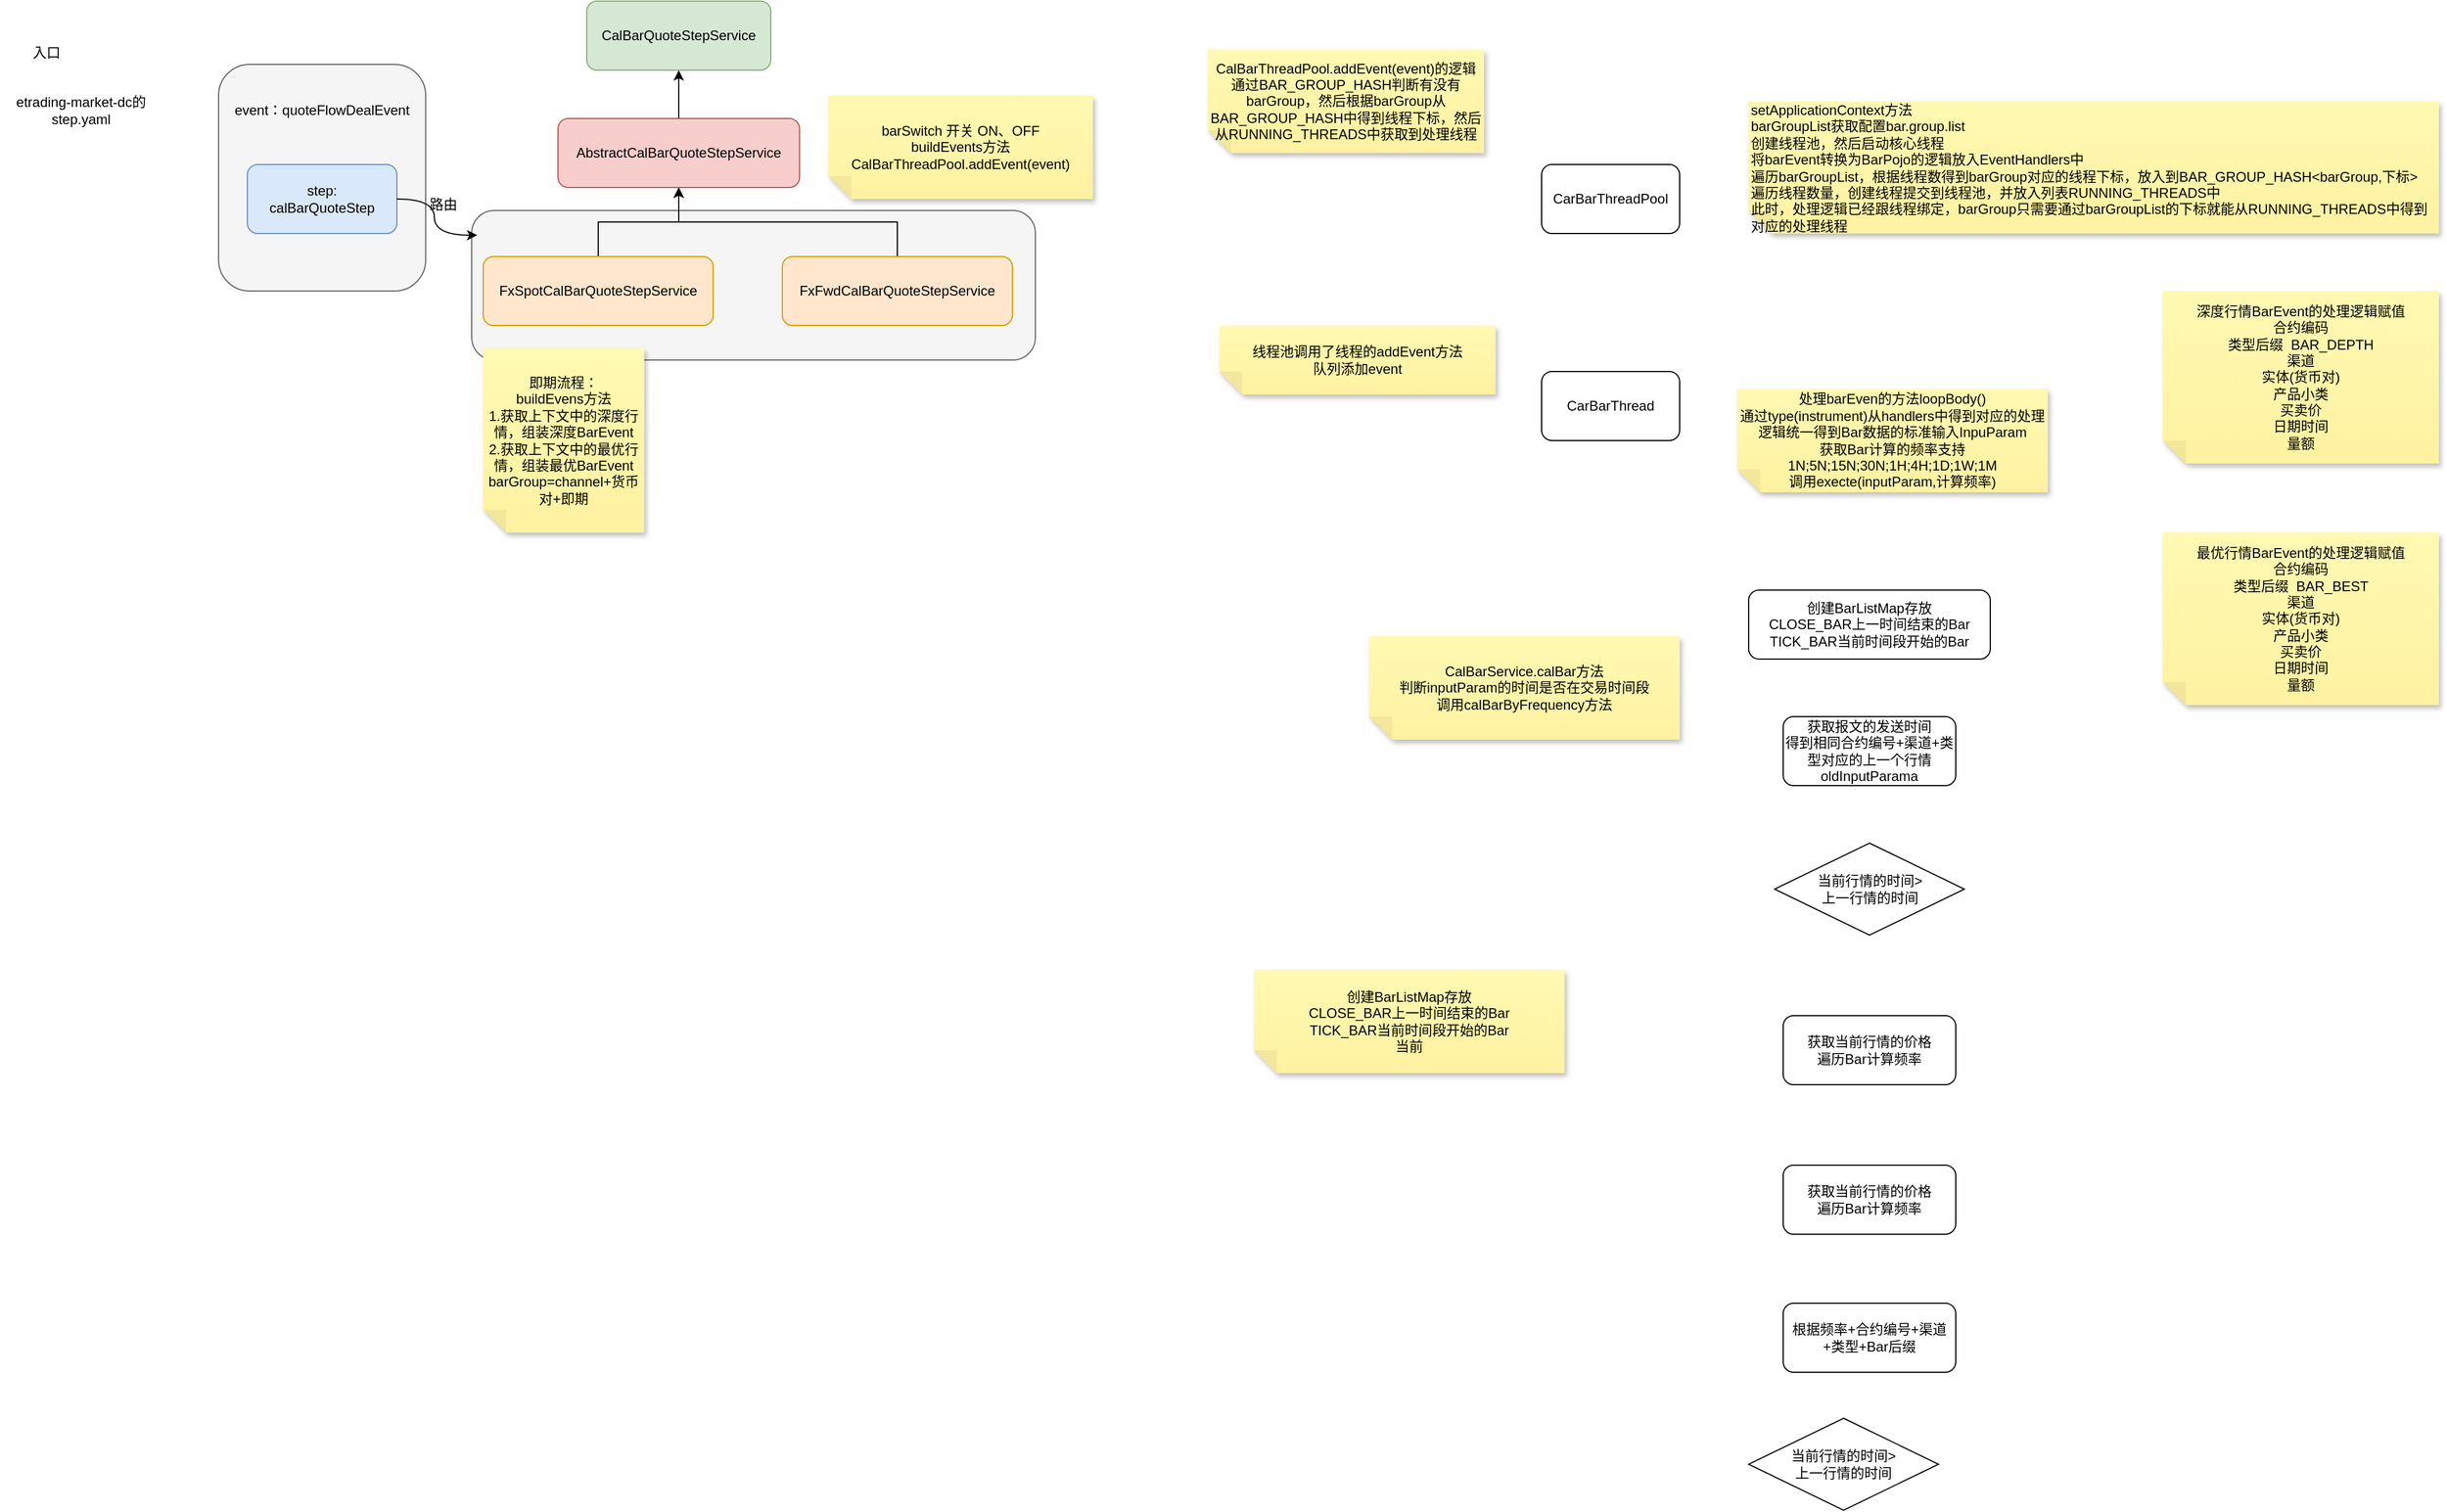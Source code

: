 <mxfile version="28.1.1">
  <diagram name="第 1 页" id="F5nD6UQnpaVINqH5NKiG">
    <mxGraphModel dx="1034" dy="666" grid="1" gridSize="10" guides="1" tooltips="1" connect="1" arrows="1" fold="1" page="1" pageScale="1" pageWidth="3300" pageHeight="4681" math="0" shadow="0">
      <root>
        <mxCell id="0" />
        <mxCell id="1" parent="0" />
        <mxCell id="ihLa-Vwcj29g1kC6fMQ9-13" value="" style="rounded=1;whiteSpace=wrap;html=1;fillColor=#f5f5f5;fontColor=#333333;strokeColor=#666666;" vertex="1" parent="1">
          <mxGeometry x="550" y="220" width="490" height="130" as="geometry" />
        </mxCell>
        <mxCell id="ihLa-Vwcj29g1kC6fMQ9-1" value="入口" style="text;html=1;align=center;verticalAlign=middle;resizable=0;points=[];autosize=1;strokeColor=none;fillColor=none;" vertex="1" parent="1">
          <mxGeometry x="155" y="68" width="50" height="30" as="geometry" />
        </mxCell>
        <mxCell id="ihLa-Vwcj29g1kC6fMQ9-2" value="etrading-market-dc的&lt;div&gt;step.yaml&lt;/div&gt;" style="text;html=1;align=center;verticalAlign=middle;resizable=0;points=[];autosize=1;strokeColor=none;fillColor=none;" vertex="1" parent="1">
          <mxGeometry x="140" y="113" width="140" height="40" as="geometry" />
        </mxCell>
        <mxCell id="ihLa-Vwcj29g1kC6fMQ9-3" value="" style="rounded=1;whiteSpace=wrap;html=1;fillColor=#f5f5f5;fontColor=#333333;strokeColor=#666666;" vertex="1" parent="1">
          <mxGeometry x="330" y="93" width="180" height="197" as="geometry" />
        </mxCell>
        <mxCell id="ihLa-Vwcj29g1kC6fMQ9-4" value="step:&lt;div&gt;calBarQuoteStep&lt;/div&gt;" style="rounded=1;whiteSpace=wrap;html=1;fillColor=#dae8fc;strokeColor=#6c8ebf;" vertex="1" parent="1">
          <mxGeometry x="355" y="180" width="130" height="60" as="geometry" />
        </mxCell>
        <mxCell id="ihLa-Vwcj29g1kC6fMQ9-5" value="event：quoteFlowDealEvent" style="text;html=1;align=center;verticalAlign=middle;whiteSpace=wrap;rounded=0;" vertex="1" parent="1">
          <mxGeometry x="340" y="118" width="160" height="30" as="geometry" />
        </mxCell>
        <mxCell id="ihLa-Vwcj29g1kC6fMQ9-20" value="" style="edgeStyle=orthogonalEdgeStyle;rounded=0;orthogonalLoop=1;jettySize=auto;html=1;" edge="1" parent="1" source="ihLa-Vwcj29g1kC6fMQ9-6" target="ihLa-Vwcj29g1kC6fMQ9-19">
          <mxGeometry relative="1" as="geometry" />
        </mxCell>
        <mxCell id="ihLa-Vwcj29g1kC6fMQ9-6" value="AbstractCalBarQuoteStepService" style="rounded=1;whiteSpace=wrap;html=1;fillColor=#f8cecc;strokeColor=#b85450;" vertex="1" parent="1">
          <mxGeometry x="625" y="140" width="210" height="60" as="geometry" />
        </mxCell>
        <mxCell id="ihLa-Vwcj29g1kC6fMQ9-8" value="路由" style="text;html=1;align=center;verticalAlign=middle;resizable=0;points=[];autosize=1;strokeColor=none;fillColor=none;" vertex="1" parent="1">
          <mxGeometry x="500" y="200" width="50" height="30" as="geometry" />
        </mxCell>
        <mxCell id="ihLa-Vwcj29g1kC6fMQ9-10" value="" style="edgeStyle=orthogonalEdgeStyle;rounded=0;orthogonalLoop=1;jettySize=auto;html=1;" edge="1" parent="1" source="ihLa-Vwcj29g1kC6fMQ9-9" target="ihLa-Vwcj29g1kC6fMQ9-6">
          <mxGeometry relative="1" as="geometry" />
        </mxCell>
        <mxCell id="ihLa-Vwcj29g1kC6fMQ9-9" value="FxSpotCalBarQuoteStepService" style="rounded=1;whiteSpace=wrap;html=1;fillColor=#ffe6cc;strokeColor=#d79b00;" vertex="1" parent="1">
          <mxGeometry x="560" y="260" width="200" height="60" as="geometry" />
        </mxCell>
        <mxCell id="ihLa-Vwcj29g1kC6fMQ9-15" style="edgeStyle=orthogonalEdgeStyle;rounded=0;orthogonalLoop=1;jettySize=auto;html=1;entryX=0.5;entryY=1;entryDx=0;entryDy=0;" edge="1" parent="1" source="ihLa-Vwcj29g1kC6fMQ9-11" target="ihLa-Vwcj29g1kC6fMQ9-6">
          <mxGeometry relative="1" as="geometry">
            <Array as="points">
              <mxPoint x="920" y="230" />
              <mxPoint x="730" y="230" />
            </Array>
          </mxGeometry>
        </mxCell>
        <mxCell id="ihLa-Vwcj29g1kC6fMQ9-11" value="FxFwdCalBarQuoteStepService" style="rounded=1;whiteSpace=wrap;html=1;fillColor=#ffe6cc;strokeColor=#d79b00;" vertex="1" parent="1">
          <mxGeometry x="820" y="260" width="200" height="60" as="geometry" />
        </mxCell>
        <mxCell id="ihLa-Vwcj29g1kC6fMQ9-16" style="edgeStyle=orthogonalEdgeStyle;rounded=0;orthogonalLoop=1;jettySize=auto;html=1;entryX=0.01;entryY=0.165;entryDx=0;entryDy=0;entryPerimeter=0;curved=1;" edge="1" parent="1" source="ihLa-Vwcj29g1kC6fMQ9-4" target="ihLa-Vwcj29g1kC6fMQ9-13">
          <mxGeometry relative="1" as="geometry" />
        </mxCell>
        <mxCell id="ihLa-Vwcj29g1kC6fMQ9-18" value="即期流程：&lt;div&gt;buildEvens方法&lt;br&gt;&lt;div&gt;1.获取上下文中的深度行情，组装深度BarEvent&lt;/div&gt;&lt;div&gt;2.获取上下文中的最优行情，组装最优BarEvent&lt;/div&gt;&lt;/div&gt;&lt;div&gt;barGroup=channel+货币对+即期&lt;/div&gt;" style="shape=note;whiteSpace=wrap;html=1;backgroundOutline=1;fontColor=#000000;darkOpacity=0.05;fillColor=#FFF9B2;strokeColor=none;fillStyle=solid;direction=west;gradientDirection=north;gradientColor=#FFF2A1;shadow=1;size=20;pointerEvents=1;" vertex="1" parent="1">
          <mxGeometry x="560" y="340" width="140" height="160" as="geometry" />
        </mxCell>
        <mxCell id="ihLa-Vwcj29g1kC6fMQ9-19" value="CalBarQuoteStepService" style="rounded=1;whiteSpace=wrap;html=1;fillColor=#d5e8d4;strokeColor=#82b366;" vertex="1" parent="1">
          <mxGeometry x="650" y="38" width="160" height="60" as="geometry" />
        </mxCell>
        <mxCell id="ihLa-Vwcj29g1kC6fMQ9-21" value="barSwitch&amp;nbsp;开关 ON、OFF&lt;div&gt;buildEvents方法&lt;/div&gt;&lt;div&gt;CalBarThreadPool.addEvent(event)&lt;/div&gt;" style="shape=note;whiteSpace=wrap;html=1;backgroundOutline=1;fontColor=#000000;darkOpacity=0.05;fillColor=#FFF9B2;strokeColor=none;fillStyle=solid;direction=west;gradientDirection=north;gradientColor=#FFF2A1;shadow=1;size=20;pointerEvents=1;" vertex="1" parent="1">
          <mxGeometry x="860" y="120" width="230" height="90" as="geometry" />
        </mxCell>
        <mxCell id="ihLa-Vwcj29g1kC6fMQ9-22" value="CarBarThreadPool" style="rounded=1;whiteSpace=wrap;html=1;" vertex="1" parent="1">
          <mxGeometry x="1480" y="180" width="120" height="60" as="geometry" />
        </mxCell>
        <mxCell id="ihLa-Vwcj29g1kC6fMQ9-23" value="setApplicationContext方法&lt;div&gt;barGroupList获取配置bar.group.list&lt;/div&gt;&lt;div&gt;创建线程池，然后启动核心线程&lt;/div&gt;&lt;div&gt;将barEvent转换为BarPojo的逻辑放入EventHandlers中&lt;/div&gt;&lt;div&gt;遍历&lt;span style=&quot;background-color: transparent; color: light-dark(rgb(0, 0, 0), rgb(237, 237, 237));&quot;&gt;barGroupList，&lt;/span&gt;&lt;span style=&quot;background-color: transparent; color: light-dark(rgb(0, 0, 0), rgb(237, 237, 237));&quot;&gt;根据线程数得到barGroup对应的线程下标，放入到BAR_GROUP_HASH&amp;lt;barGroup,下标&amp;gt;&lt;/span&gt;&lt;/div&gt;&lt;div&gt;遍历线程数量，创建线程提交到线程池，并放入列表RUNNING_THREADS中&lt;/div&gt;&lt;div&gt;此时，处理逻辑已经跟线程绑定，&lt;span style=&quot;background-color: transparent; color: light-dark(rgb(0, 0, 0), rgb(237, 237, 237));&quot;&gt;barGroup只需要通过&lt;/span&gt;&lt;span style=&quot;background-color: transparent; color: light-dark(rgb(0, 0, 0), rgb(237, 237, 237));&quot;&gt;barGroupList的下标就能从&lt;/span&gt;&lt;span style=&quot;background-color: transparent; color: light-dark(rgb(0, 0, 0), rgb(237, 237, 237));&quot;&gt;RUNNING_THREADS中得到对应的处理线程&lt;/span&gt;&lt;/div&gt;" style="shape=note;whiteSpace=wrap;html=1;backgroundOutline=1;fontColor=#000000;darkOpacity=0.05;fillColor=#FFF9B2;strokeColor=none;fillStyle=solid;direction=west;gradientDirection=north;gradientColor=#FFF2A1;shadow=1;size=20;pointerEvents=1;align=left;" vertex="1" parent="1">
          <mxGeometry x="1660" y="125" width="600" height="115" as="geometry" />
        </mxCell>
        <mxCell id="ihLa-Vwcj29g1kC6fMQ9-24" value="CalBarThreadPool.addEvent(event)的逻辑&lt;div&gt;通过&lt;span style=&quot;text-align: left; background-color: transparent; color: light-dark(rgb(0, 0, 0), rgb(237, 237, 237));&quot;&gt;BAR_GROUP_HASH判断有没有barGroup，然后根据barGroup从&lt;/span&gt;&lt;span style=&quot;text-align: left;&quot;&gt;BAR_GROUP_HASH&lt;/span&gt;&lt;span style=&quot;text-align: left; background-color: transparent; color: light-dark(rgb(0, 0, 0), rgb(237, 237, 237));&quot;&gt;中得到线程下标，然后从&lt;/span&gt;&lt;span style=&quot;text-align: left; background-color: transparent; color: light-dark(rgb(0, 0, 0), rgb(237, 237, 237));&quot;&gt;RUNNING_THREADS中获取到处理线程&lt;/span&gt;&lt;/div&gt;" style="shape=note;whiteSpace=wrap;html=1;backgroundOutline=1;fontColor=#000000;darkOpacity=0.05;fillColor=#FFF9B2;strokeColor=none;fillStyle=solid;direction=west;gradientDirection=north;gradientColor=#FFF2A1;shadow=1;size=20;pointerEvents=1;" vertex="1" parent="1">
          <mxGeometry x="1190" y="80" width="240" height="90" as="geometry" />
        </mxCell>
        <mxCell id="ihLa-Vwcj29g1kC6fMQ9-25" value="线程池调用了线程的addEvent方法&lt;div&gt;队列添加event&lt;/div&gt;" style="shape=note;whiteSpace=wrap;html=1;backgroundOutline=1;fontColor=#000000;darkOpacity=0.05;fillColor=#FFF9B2;strokeColor=none;fillStyle=solid;direction=west;gradientDirection=north;gradientColor=#FFF2A1;shadow=1;size=20;pointerEvents=1;" vertex="1" parent="1">
          <mxGeometry x="1200" y="320" width="240" height="60" as="geometry" />
        </mxCell>
        <mxCell id="ihLa-Vwcj29g1kC6fMQ9-26" value="CarBarThread" style="rounded=1;whiteSpace=wrap;html=1;" vertex="1" parent="1">
          <mxGeometry x="1480" y="360" width="120" height="60" as="geometry" />
        </mxCell>
        <mxCell id="ihLa-Vwcj29g1kC6fMQ9-27" value="处理barEven的方法loopBody()&lt;div&gt;通过type(instrument)从handlers中得到对应的处理逻辑统一得到Bar数据的标准输入InpuParam&lt;/div&gt;&lt;div&gt;获取Bar计算的频率支持&lt;/div&gt;&lt;div&gt;1N;5N;15N;30N;1H;4H;1D;1W;1M&lt;/div&gt;&lt;div&gt;调用execte(inputParam,计算频率)&lt;/div&gt;" style="shape=note;whiteSpace=wrap;html=1;backgroundOutline=1;fontColor=#000000;darkOpacity=0.05;fillColor=#FFF9B2;strokeColor=none;fillStyle=solid;direction=west;gradientDirection=north;gradientColor=#FFF2A1;shadow=1;size=20;pointerEvents=1;" vertex="1" parent="1">
          <mxGeometry x="1650" y="375" width="270" height="90" as="geometry" />
        </mxCell>
        <mxCell id="ihLa-Vwcj29g1kC6fMQ9-28" value="深度行情BarEvent的处理逻辑赋值&lt;div&gt;合约编码&lt;/div&gt;&lt;div&gt;类型后缀&amp;nbsp; BAR_DEPTH&lt;/div&gt;&lt;div&gt;渠道&lt;/div&gt;&lt;div&gt;实体(货币对)&lt;/div&gt;&lt;div&gt;产品小类&lt;/div&gt;&lt;div&gt;买卖价&lt;/div&gt;&lt;div&gt;日期时间&lt;/div&gt;&lt;div&gt;量额&lt;/div&gt;" style="shape=note;whiteSpace=wrap;html=1;backgroundOutline=1;fontColor=#000000;darkOpacity=0.05;fillColor=#FFF9B2;strokeColor=none;fillStyle=solid;direction=west;gradientDirection=north;gradientColor=#FFF2A1;shadow=1;size=20;pointerEvents=1;" vertex="1" parent="1">
          <mxGeometry x="2020" y="290" width="240" height="150" as="geometry" />
        </mxCell>
        <mxCell id="ihLa-Vwcj29g1kC6fMQ9-29" value="最优行情BarEvent的处理逻辑赋值&lt;div&gt;&lt;div&gt;合约编码&lt;/div&gt;&lt;div&gt;类型后缀&amp;nbsp; BAR_BEST&lt;/div&gt;&lt;div&gt;渠道&lt;/div&gt;&lt;div&gt;实体(货币对)&lt;/div&gt;&lt;div&gt;产品小类&lt;/div&gt;&lt;div&gt;买卖价&lt;/div&gt;&lt;div&gt;日期时间&lt;/div&gt;&lt;div&gt;量额&lt;/div&gt;&lt;/div&gt;" style="shape=note;whiteSpace=wrap;html=1;backgroundOutline=1;fontColor=#000000;darkOpacity=0.05;fillColor=#FFF9B2;strokeColor=none;fillStyle=solid;direction=west;gradientDirection=north;gradientColor=#FFF2A1;shadow=1;size=20;pointerEvents=1;" vertex="1" parent="1">
          <mxGeometry x="2020" y="500" width="240" height="150" as="geometry" />
        </mxCell>
        <mxCell id="ihLa-Vwcj29g1kC6fMQ9-30" value="创建BarListMap存放&lt;div&gt;CLOSE_BAR上一时间结束的Bar&lt;/div&gt;&lt;div&gt;TICK_BAR当前时间段开始的Bar&lt;/div&gt;" style="rounded=1;whiteSpace=wrap;html=1;" vertex="1" parent="1">
          <mxGeometry x="1660" y="550" width="210" height="60" as="geometry" />
        </mxCell>
        <mxCell id="ihLa-Vwcj29g1kC6fMQ9-31" value="获取报文的发送时间&lt;div&gt;得到相同合约编号+渠道+类型对应的上一个行情oldInputParama&lt;/div&gt;" style="rounded=1;whiteSpace=wrap;html=1;" vertex="1" parent="1">
          <mxGeometry x="1690" y="660" width="150" height="60" as="geometry" />
        </mxCell>
        <mxCell id="ihLa-Vwcj29g1kC6fMQ9-33" value="创建BarListMap存放&lt;div&gt;CLOSE_BAR上一时间结束的Bar&lt;/div&gt;&lt;div&gt;TICK_BAR当前时间段开始的Bar&lt;/div&gt;&lt;div&gt;当前&lt;/div&gt;" style="shape=note;whiteSpace=wrap;html=1;backgroundOutline=1;fontColor=#000000;darkOpacity=0.05;fillColor=#FFF9B2;strokeColor=none;fillStyle=solid;direction=west;gradientDirection=north;gradientColor=#FFF2A1;shadow=1;size=20;pointerEvents=1;" vertex="1" parent="1">
          <mxGeometry x="1230" y="880" width="270" height="90" as="geometry" />
        </mxCell>
        <mxCell id="ihLa-Vwcj29g1kC6fMQ9-34" value="CalBarService.calBar方法&lt;div&gt;判断inputParam的时间是否在交易时间段&lt;/div&gt;&lt;div&gt;调用calBarByFrequency方法&lt;/div&gt;" style="shape=note;whiteSpace=wrap;html=1;backgroundOutline=1;fontColor=#000000;darkOpacity=0.05;fillColor=#FFF9B2;strokeColor=none;fillStyle=solid;direction=west;gradientDirection=north;gradientColor=#FFF2A1;shadow=1;size=20;pointerEvents=1;" vertex="1" parent="1">
          <mxGeometry x="1330" y="590" width="270" height="90" as="geometry" />
        </mxCell>
        <mxCell id="ihLa-Vwcj29g1kC6fMQ9-35" value="当前行情的时间&amp;gt;&lt;div&gt;上一行情的时间&lt;/div&gt;" style="rhombus;whiteSpace=wrap;html=1;" vertex="1" parent="1">
          <mxGeometry x="1682.5" y="770" width="165" height="80" as="geometry" />
        </mxCell>
        <mxCell id="ihLa-Vwcj29g1kC6fMQ9-36" value="获取当前行情的价格&lt;div&gt;遍历Bar计算频率&lt;/div&gt;" style="rounded=1;whiteSpace=wrap;html=1;" vertex="1" parent="1">
          <mxGeometry x="1690" y="920" width="150" height="60" as="geometry" />
        </mxCell>
        <mxCell id="ihLa-Vwcj29g1kC6fMQ9-37" value="获取当前行情的价格&lt;div&gt;遍历Bar计算频率&lt;/div&gt;" style="rounded=1;whiteSpace=wrap;html=1;" vertex="1" parent="1">
          <mxGeometry x="1690" y="1050" width="150" height="60" as="geometry" />
        </mxCell>
        <mxCell id="ihLa-Vwcj29g1kC6fMQ9-38" value="当前行情的时间&amp;gt;&lt;div&gt;上一行情的时间&lt;/div&gt;" style="rhombus;whiteSpace=wrap;html=1;" vertex="1" parent="1">
          <mxGeometry x="1660" y="1270" width="165" height="80" as="geometry" />
        </mxCell>
        <mxCell id="ihLa-Vwcj29g1kC6fMQ9-39" value="根据频率+合约编号+渠道+类型+Bar后缀" style="rounded=1;whiteSpace=wrap;html=1;" vertex="1" parent="1">
          <mxGeometry x="1690" y="1170" width="150" height="60" as="geometry" />
        </mxCell>
      </root>
    </mxGraphModel>
  </diagram>
</mxfile>
